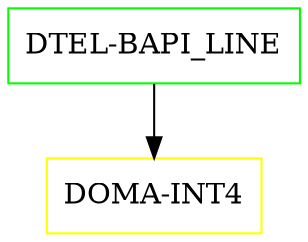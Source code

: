 digraph G {
  "DTEL-BAPI_LINE" [shape=box,color=green];
  "DOMA-INT4" [shape=box,color=yellow,URL="./DOMA_INT4.html"];
  "DTEL-BAPI_LINE" -> "DOMA-INT4";
}
